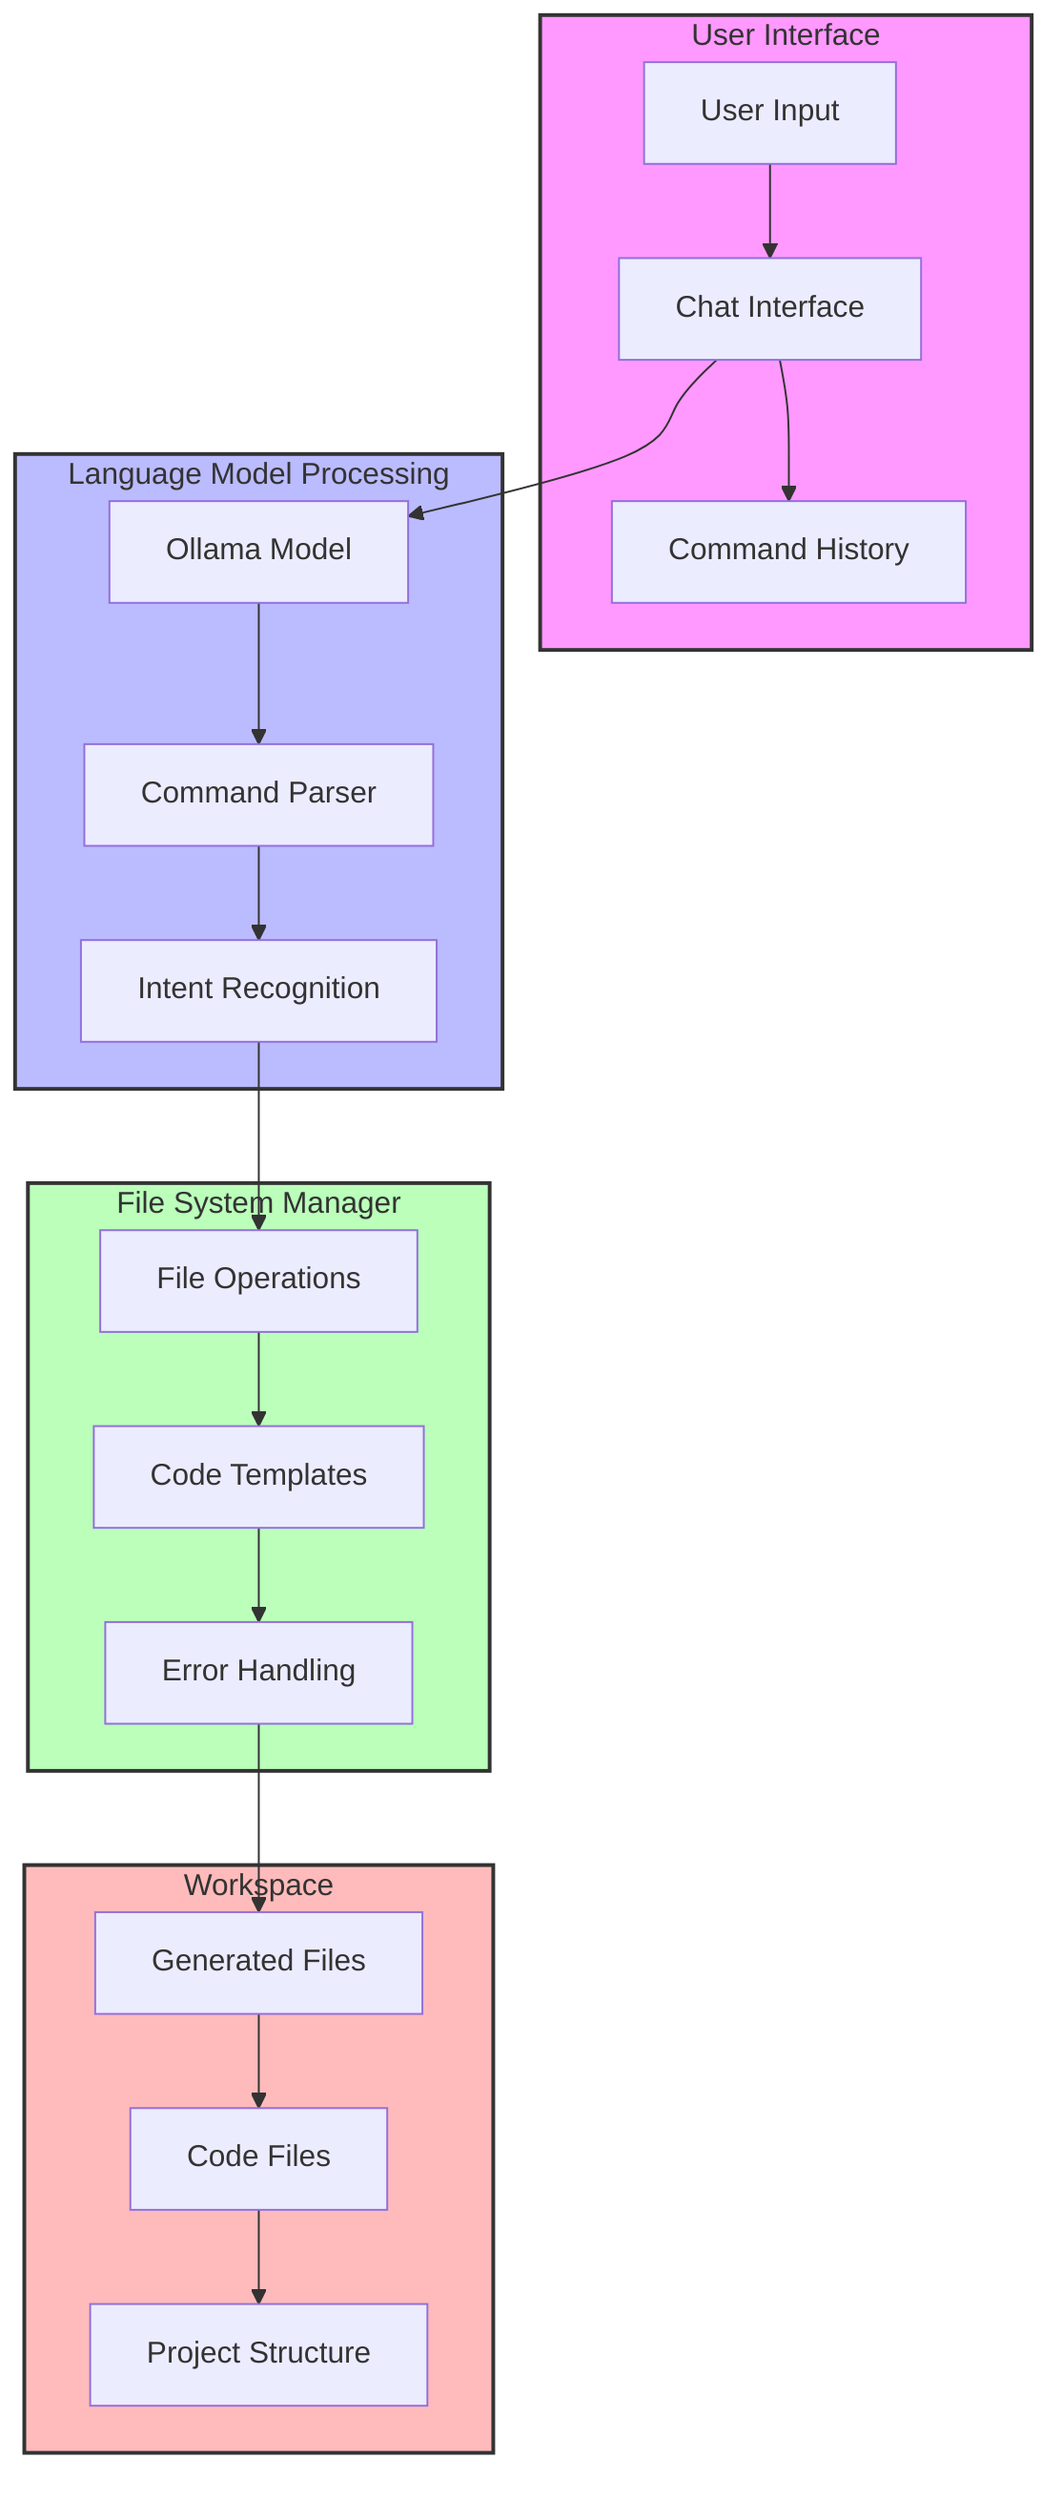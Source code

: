 flowchart TB
    subgraph UI[User Interface]
        A[User Input] --> B[Chat Interface]
        B --> C[Command History]
    end

    subgraph LLM[Language Model Processing]
        D[Ollama Model] --> E[Command Parser]
        E --> F[Intent Recognition]
    end

    subgraph FSM[File System Manager]
        G[File Operations] --> H[Code Templates]
        H --> I[Error Handling]
    end

    subgraph WS[Workspace]
        J[Generated Files] --> K[Code Files]
        K --> L[Project Structure]
    end

    B --> D
    F --> G
    I --> J

    style UI fill:#f9f,stroke:#333,stroke-width:2px
    style LLM fill:#bbf,stroke:#333,stroke-width:2px
    style FSM fill:#bfb,stroke:#333,stroke-width:2px
    style WS fill:#fbb,stroke:#333,stroke-width:2px